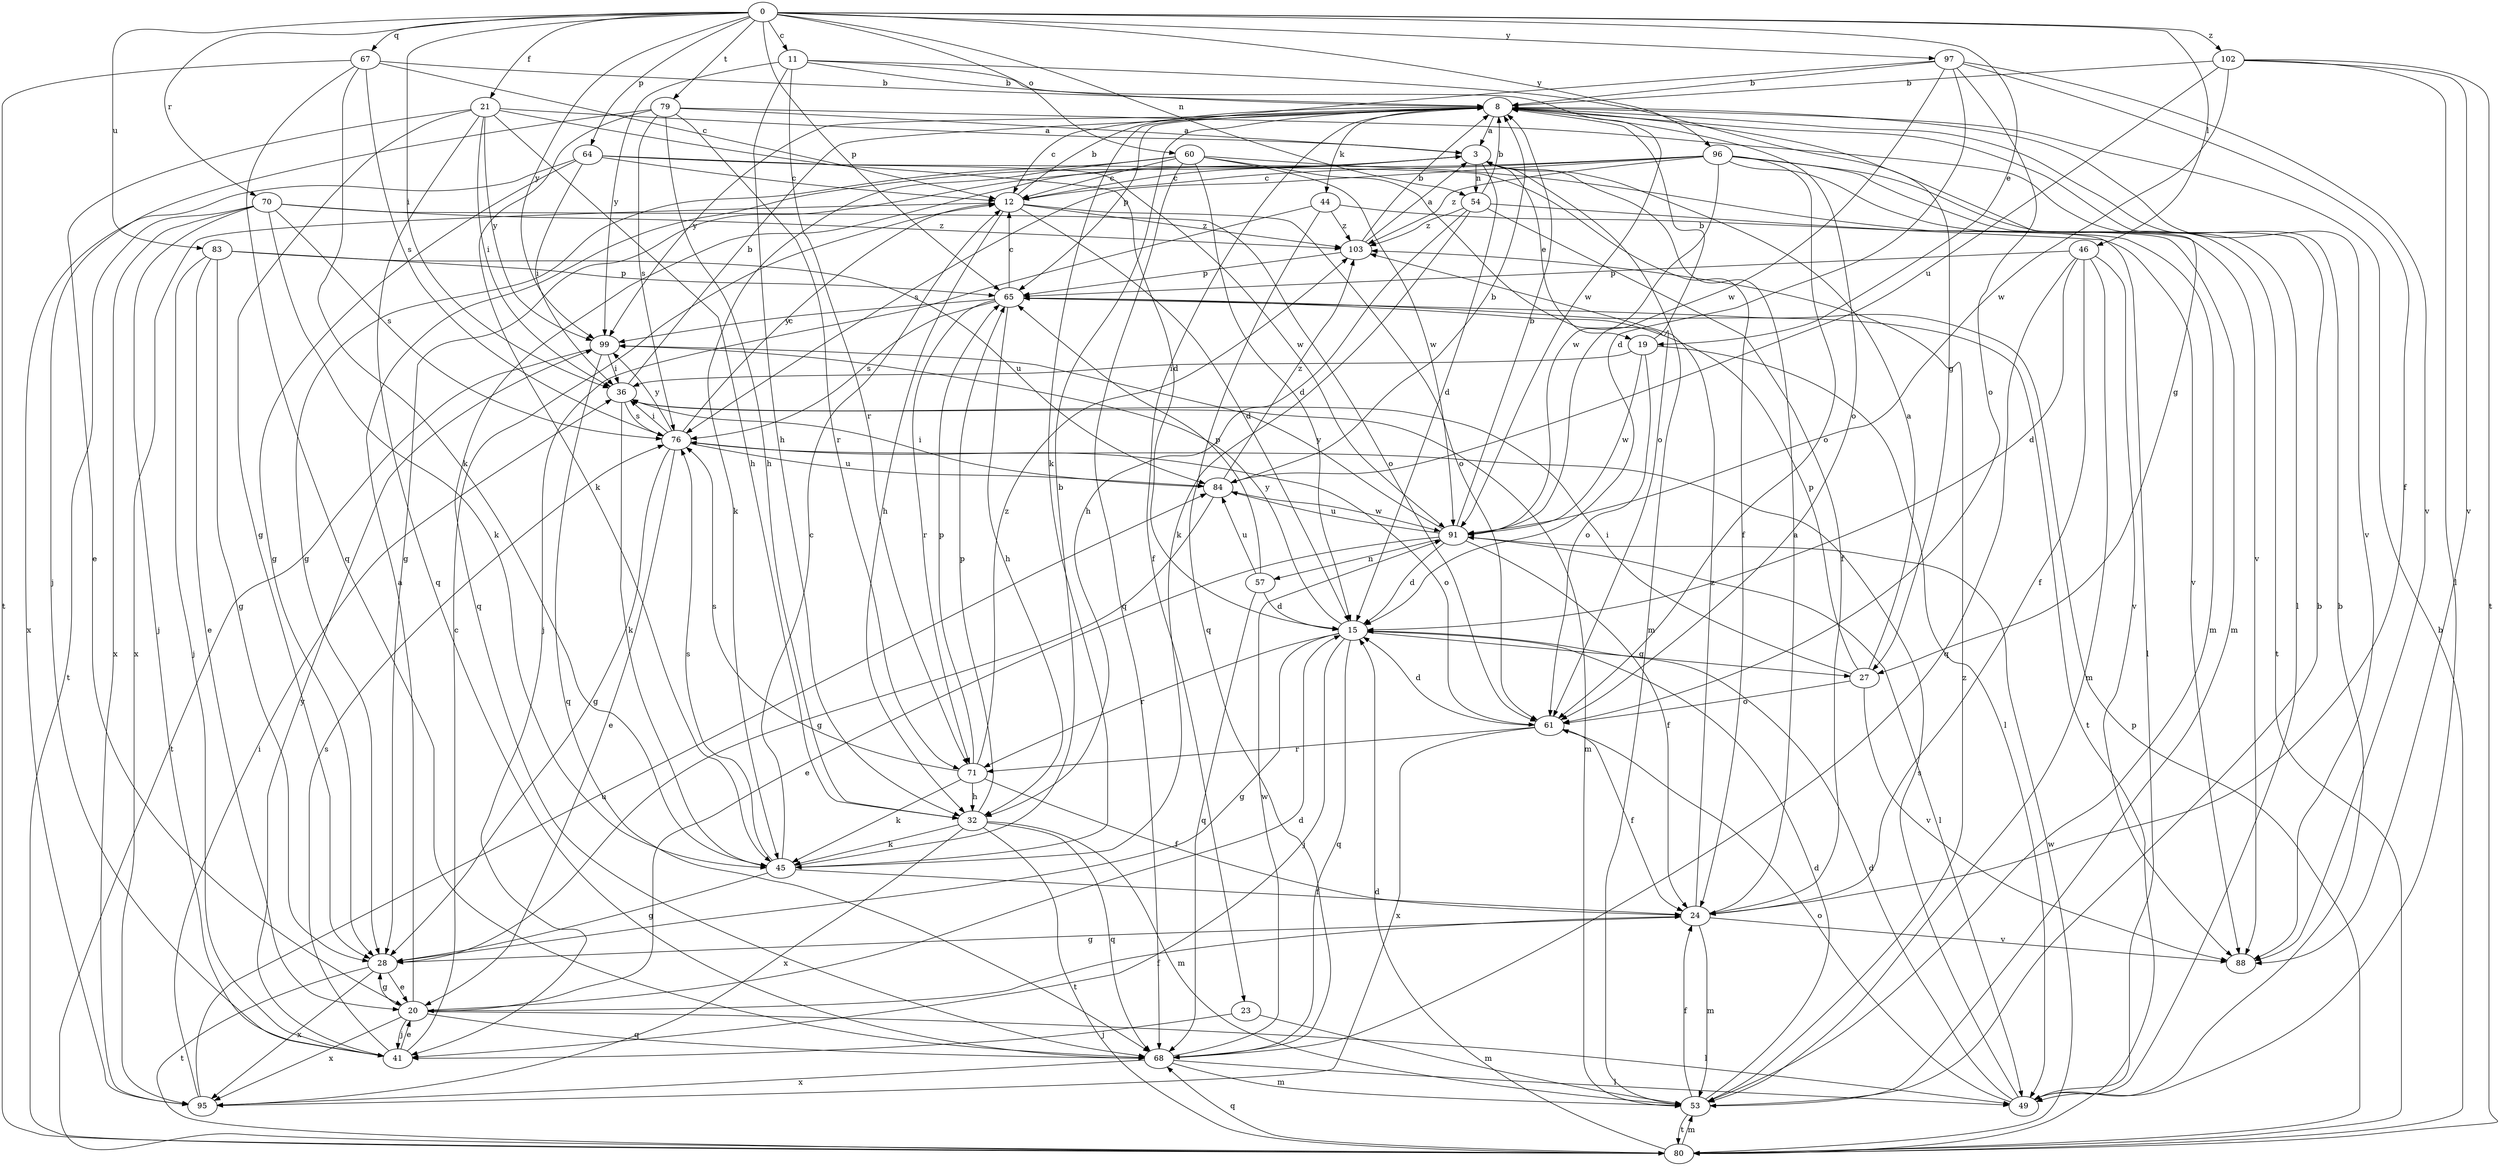 strict digraph  {
0;
3;
8;
11;
12;
15;
19;
20;
21;
23;
24;
27;
28;
32;
36;
41;
44;
45;
46;
49;
53;
54;
57;
60;
61;
64;
65;
67;
68;
70;
71;
76;
79;
80;
83;
84;
88;
91;
95;
96;
97;
99;
102;
103;
0 -> 11  [label=c];
0 -> 19  [label=e];
0 -> 21  [label=f];
0 -> 36  [label=i];
0 -> 46  [label=l];
0 -> 54  [label=n];
0 -> 60  [label=o];
0 -> 64  [label=p];
0 -> 65  [label=p];
0 -> 67  [label=q];
0 -> 70  [label=r];
0 -> 79  [label=t];
0 -> 83  [label=u];
0 -> 96  [label=y];
0 -> 97  [label=y];
0 -> 99  [label=y];
0 -> 102  [label=z];
3 -> 12  [label=c];
3 -> 15  [label=d];
3 -> 19  [label=e];
3 -> 53  [label=m];
3 -> 54  [label=n];
3 -> 68  [label=q];
8 -> 3  [label=a];
8 -> 12  [label=c];
8 -> 23  [label=f];
8 -> 27  [label=g];
8 -> 44  [label=k];
8 -> 61  [label=o];
8 -> 65  [label=p];
8 -> 88  [label=v];
8 -> 99  [label=y];
11 -> 8  [label=b];
11 -> 27  [label=g];
11 -> 32  [label=h];
11 -> 71  [label=r];
11 -> 91  [label=w];
11 -> 99  [label=y];
12 -> 8  [label=b];
12 -> 15  [label=d];
12 -> 32  [label=h];
12 -> 61  [label=o];
12 -> 95  [label=x];
12 -> 103  [label=z];
15 -> 27  [label=g];
15 -> 28  [label=g];
15 -> 41  [label=j];
15 -> 68  [label=q];
15 -> 71  [label=r];
15 -> 99  [label=y];
19 -> 8  [label=b];
19 -> 36  [label=i];
19 -> 49  [label=l];
19 -> 61  [label=o];
19 -> 91  [label=w];
20 -> 3  [label=a];
20 -> 15  [label=d];
20 -> 24  [label=f];
20 -> 28  [label=g];
20 -> 41  [label=j];
20 -> 49  [label=l];
20 -> 68  [label=q];
20 -> 95  [label=x];
21 -> 3  [label=a];
21 -> 15  [label=d];
21 -> 20  [label=e];
21 -> 28  [label=g];
21 -> 32  [label=h];
21 -> 36  [label=i];
21 -> 68  [label=q];
21 -> 99  [label=y];
23 -> 41  [label=j];
23 -> 53  [label=m];
24 -> 3  [label=a];
24 -> 28  [label=g];
24 -> 53  [label=m];
24 -> 88  [label=v];
24 -> 103  [label=z];
27 -> 3  [label=a];
27 -> 36  [label=i];
27 -> 61  [label=o];
27 -> 65  [label=p];
27 -> 88  [label=v];
28 -> 20  [label=e];
28 -> 80  [label=t];
28 -> 95  [label=x];
32 -> 45  [label=k];
32 -> 53  [label=m];
32 -> 65  [label=p];
32 -> 68  [label=q];
32 -> 80  [label=t];
32 -> 95  [label=x];
36 -> 8  [label=b];
36 -> 45  [label=k];
36 -> 53  [label=m];
36 -> 76  [label=s];
41 -> 12  [label=c];
41 -> 20  [label=e];
41 -> 76  [label=s];
41 -> 99  [label=y];
44 -> 41  [label=j];
44 -> 68  [label=q];
44 -> 88  [label=v];
44 -> 103  [label=z];
45 -> 8  [label=b];
45 -> 12  [label=c];
45 -> 24  [label=f];
45 -> 28  [label=g];
45 -> 76  [label=s];
46 -> 15  [label=d];
46 -> 24  [label=f];
46 -> 53  [label=m];
46 -> 65  [label=p];
46 -> 68  [label=q];
46 -> 88  [label=v];
49 -> 8  [label=b];
49 -> 15  [label=d];
49 -> 61  [label=o];
49 -> 76  [label=s];
53 -> 8  [label=b];
53 -> 15  [label=d];
53 -> 24  [label=f];
53 -> 80  [label=t];
53 -> 103  [label=z];
54 -> 8  [label=b];
54 -> 24  [label=f];
54 -> 32  [label=h];
54 -> 45  [label=k];
54 -> 49  [label=l];
54 -> 103  [label=z];
57 -> 15  [label=d];
57 -> 65  [label=p];
57 -> 68  [label=q];
57 -> 84  [label=u];
60 -> 12  [label=c];
60 -> 15  [label=d];
60 -> 28  [label=g];
60 -> 45  [label=k];
60 -> 53  [label=m];
60 -> 61  [label=o];
60 -> 68  [label=q];
60 -> 91  [label=w];
61 -> 15  [label=d];
61 -> 24  [label=f];
61 -> 71  [label=r];
61 -> 95  [label=x];
64 -> 12  [label=c];
64 -> 24  [label=f];
64 -> 28  [label=g];
64 -> 36  [label=i];
64 -> 91  [label=w];
64 -> 95  [label=x];
65 -> 12  [label=c];
65 -> 32  [label=h];
65 -> 71  [label=r];
65 -> 76  [label=s];
65 -> 80  [label=t];
65 -> 99  [label=y];
67 -> 8  [label=b];
67 -> 12  [label=c];
67 -> 45  [label=k];
67 -> 68  [label=q];
67 -> 76  [label=s];
67 -> 80  [label=t];
68 -> 49  [label=l];
68 -> 53  [label=m];
68 -> 91  [label=w];
68 -> 95  [label=x];
70 -> 41  [label=j];
70 -> 45  [label=k];
70 -> 61  [label=o];
70 -> 76  [label=s];
70 -> 80  [label=t];
70 -> 95  [label=x];
70 -> 103  [label=z];
71 -> 24  [label=f];
71 -> 32  [label=h];
71 -> 45  [label=k];
71 -> 65  [label=p];
71 -> 76  [label=s];
71 -> 103  [label=z];
76 -> 12  [label=c];
76 -> 20  [label=e];
76 -> 28  [label=g];
76 -> 36  [label=i];
76 -> 61  [label=o];
76 -> 84  [label=u];
76 -> 99  [label=y];
79 -> 3  [label=a];
79 -> 32  [label=h];
79 -> 41  [label=j];
79 -> 45  [label=k];
79 -> 49  [label=l];
79 -> 71  [label=r];
79 -> 76  [label=s];
80 -> 8  [label=b];
80 -> 15  [label=d];
80 -> 53  [label=m];
80 -> 65  [label=p];
80 -> 68  [label=q];
80 -> 91  [label=w];
83 -> 20  [label=e];
83 -> 28  [label=g];
83 -> 41  [label=j];
83 -> 65  [label=p];
83 -> 84  [label=u];
84 -> 8  [label=b];
84 -> 28  [label=g];
84 -> 36  [label=i];
84 -> 91  [label=w];
84 -> 103  [label=z];
91 -> 8  [label=b];
91 -> 15  [label=d];
91 -> 20  [label=e];
91 -> 24  [label=f];
91 -> 49  [label=l];
91 -> 57  [label=n];
91 -> 84  [label=u];
91 -> 99  [label=y];
95 -> 36  [label=i];
95 -> 84  [label=u];
96 -> 12  [label=c];
96 -> 28  [label=g];
96 -> 53  [label=m];
96 -> 61  [label=o];
96 -> 76  [label=s];
96 -> 80  [label=t];
96 -> 88  [label=v];
96 -> 91  [label=w];
96 -> 103  [label=z];
97 -> 8  [label=b];
97 -> 15  [label=d];
97 -> 24  [label=f];
97 -> 45  [label=k];
97 -> 61  [label=o];
97 -> 88  [label=v];
97 -> 91  [label=w];
99 -> 36  [label=i];
99 -> 68  [label=q];
99 -> 80  [label=t];
102 -> 8  [label=b];
102 -> 49  [label=l];
102 -> 80  [label=t];
102 -> 84  [label=u];
102 -> 88  [label=v];
102 -> 91  [label=w];
103 -> 3  [label=a];
103 -> 8  [label=b];
103 -> 65  [label=p];
}
